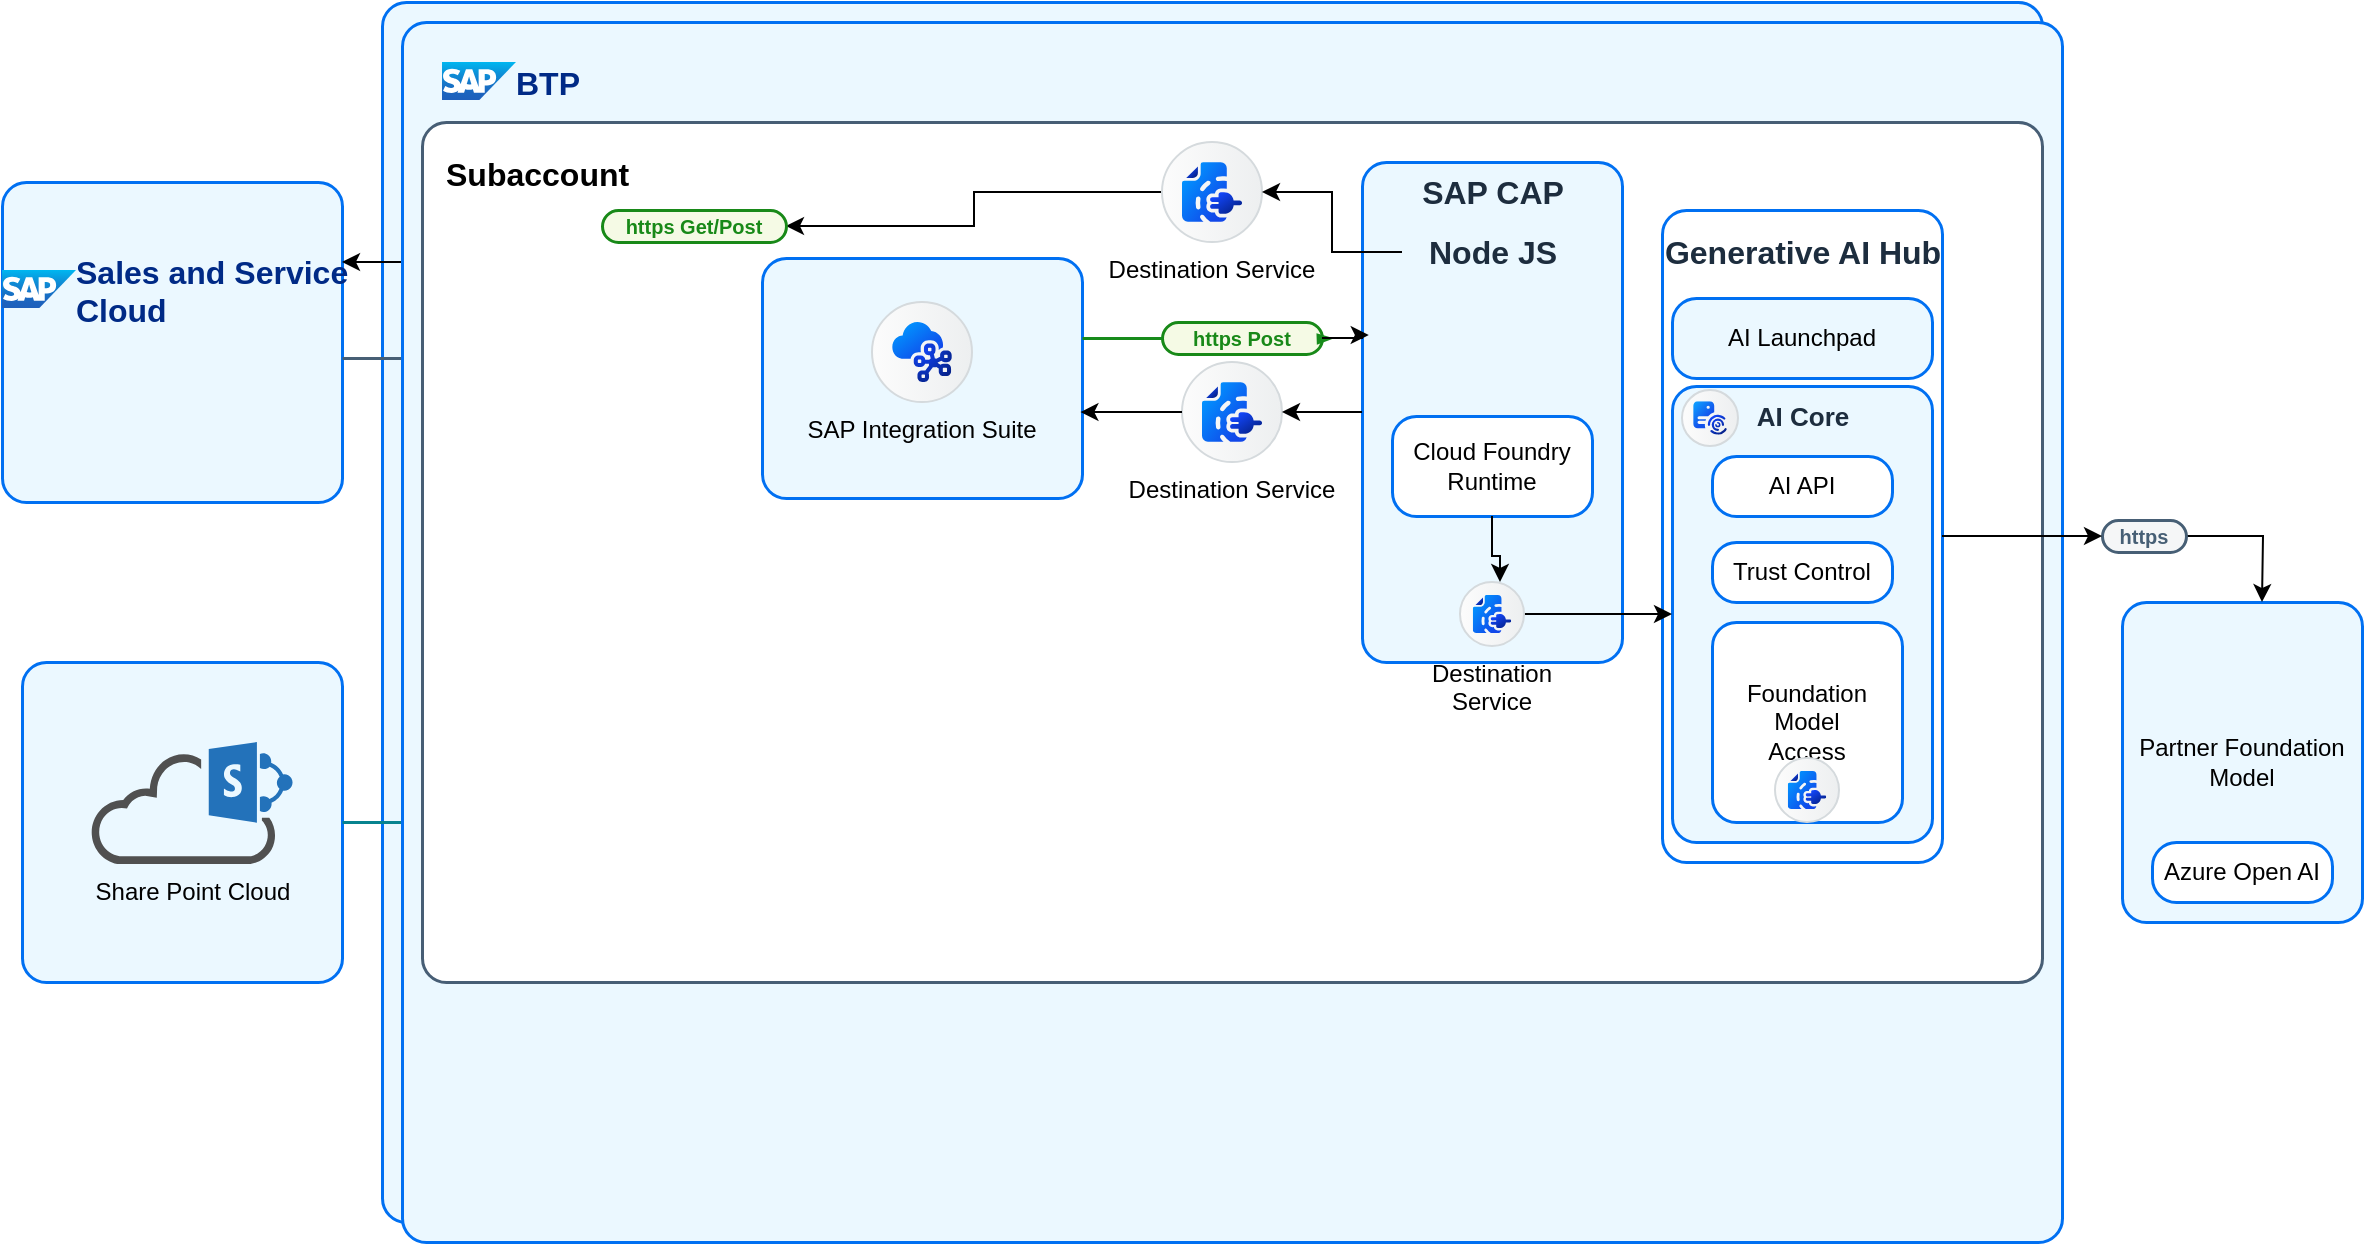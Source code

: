 <mxfile version="26.2.2">
  <diagram name="Page-1" id="Yag0mdinwdJECd6g6KUp">
    <mxGraphModel dx="1976" dy="1744" grid="1" gridSize="10" guides="1" tooltips="1" connect="1" arrows="1" fold="1" page="1" pageScale="1" pageWidth="850" pageHeight="1100" math="0" shadow="0">
      <root>
        <mxCell id="0" />
        <mxCell id="1" parent="0" />
        <mxCell id="W-08lDt5VjioLUpuFYYB-1" value="" style="rounded=1;whiteSpace=wrap;html=1;strokeColor=#0070F2;fillColor=#EBF8FF;arcSize=24;absoluteArcSize=1;imageWidth=64;imageHeight=64;strokeWidth=1.5;" vertex="1" parent="1">
          <mxGeometry x="-130" y="-170" width="830" height="610" as="geometry" />
        </mxCell>
        <mxCell id="W-08lDt5VjioLUpuFYYB-2" value="BTP" style="image;image=img/lib/sap/SAP_Logo.svg;editableCssRules=.*;part=1;verticalLabelPosition=middle;labelBackgroundColor=none;verticalAlign=middle;imageAspect=0;labelPosition=right;align=left;fontSize=16;fontStyle=1;spacingLeft=0;fontColor=#002A86;spacing=0;" vertex="1" parent="W-08lDt5VjioLUpuFYYB-1">
          <mxGeometry width="37" height="19" relative="1" as="geometry">
            <mxPoint x="20" y="20" as="offset" />
          </mxGeometry>
        </mxCell>
        <mxCell id="W-08lDt5VjioLUpuFYYB-3" value="Subaccount&lt;div&gt;&lt;br&gt;&lt;/div&gt;" style="rounded=1;whiteSpace=wrap;html=1;strokeColor=#475E75;fillColor=#ffffff;arcSize=24;absoluteArcSize=1;imageWidth=64;imageHeight=64;strokeWidth=1.5;part=1;verticalAlign=top;align=left;fontSize=16;fontStyle=1;spacingLeft=10;spacingTop=10;" vertex="1" parent="W-08lDt5VjioLUpuFYYB-1">
          <mxGeometry x="10" y="50" width="810" height="430" as="geometry" />
        </mxCell>
        <mxCell id="W-08lDt5VjioLUpuFYYB-20" value="" style="rounded=1;whiteSpace=wrap;html=1;strokeColor=#0070F2;fillColor=#EBF8FF;arcSize=24;absoluteArcSize=1;imageWidth=64;imageHeight=64;strokeWidth=1.5;" vertex="1" parent="W-08lDt5VjioLUpuFYYB-1">
          <mxGeometry x="180" y="118" width="160" height="120" as="geometry" />
        </mxCell>
        <mxCell id="W-08lDt5VjioLUpuFYYB-22" value="SAP Integration Suite" style="shape=mxgraph.sap.icon;labelPosition=center;verticalLabelPosition=bottom;align=center;verticalAlign=top;strokeWidth=1;strokeColor=#D5DADD;fillColor=#EDEFF0;gradientColor=#FCFCFC;gradientDirection=west;aspect=fixed;SAPIcon=SAP_Integration_Suite_-_Cloud_Integration" vertex="1" parent="W-08lDt5VjioLUpuFYYB-1">
          <mxGeometry x="235" y="140" width="50" height="50" as="geometry" />
        </mxCell>
        <mxCell id="W-08lDt5VjioLUpuFYYB-32" value="" style="rounded=1;whiteSpace=wrap;html=1;strokeColor=#0070F2;fillColor=#EBF8FF;arcSize=24;absoluteArcSize=1;imageWidth=64;imageHeight=64;strokeWidth=1.5;" vertex="1" parent="W-08lDt5VjioLUpuFYYB-1">
          <mxGeometry x="480" y="70" width="130" height="250" as="geometry" />
        </mxCell>
        <mxCell id="W-08lDt5VjioLUpuFYYB-99" style="edgeStyle=orthogonalEdgeStyle;rounded=0;orthogonalLoop=1;jettySize=auto;html=1;entryX=1;entryY=0.5;entryDx=0;entryDy=0;" edge="1" parent="W-08lDt5VjioLUpuFYYB-1" source="W-08lDt5VjioLUpuFYYB-50" target="W-08lDt5VjioLUpuFYYB-86">
          <mxGeometry relative="1" as="geometry" />
        </mxCell>
        <mxCell id="W-08lDt5VjioLUpuFYYB-50" value="Destination Service" style="shape=mxgraph.sap.icon;labelPosition=center;verticalLabelPosition=bottom;align=center;verticalAlign=top;strokeWidth=1;strokeColor=#D5DADD;fillColor=#EDEFF0;gradientColor=#FCFCFC;gradientDirection=west;aspect=fixed;SAPIcon=SAP_Destination_service" vertex="1" parent="W-08lDt5VjioLUpuFYYB-1">
          <mxGeometry x="380" y="60" width="50" height="50" as="geometry" />
        </mxCell>
        <mxCell id="W-08lDt5VjioLUpuFYYB-54" value="Destination Service" style="shape=mxgraph.sap.icon;labelPosition=center;verticalLabelPosition=bottom;align=center;verticalAlign=top;strokeWidth=1;strokeColor=#D5DADD;fillColor=#EDEFF0;gradientColor=#FCFCFC;gradientDirection=west;aspect=fixed;SAPIcon=SAP_Destination_service" vertex="1" parent="W-08lDt5VjioLUpuFYYB-1">
          <mxGeometry x="390" y="170" width="50" height="50" as="geometry" />
        </mxCell>
        <mxCell id="W-08lDt5VjioLUpuFYYB-57" value="&lt;b style=&quot;font-family: arial; font-size: 16px;&quot;&gt;SAP CAP&lt;/b&gt;" style="text;html=1;align=center;verticalAlign=middle;resizable=0;points=[[0,0.5,0,0,0],[0.5,0,0,0,0],[0.5,1,0,0,0],[1,0.5,0,0,0]];autosize=1;strokeColor=none;fillColor=none;fontSize=12;fontColor=#1D2D3E;fontFamily=Helvetica;" vertex="1" parent="W-08lDt5VjioLUpuFYYB-1">
          <mxGeometry x="500" y="70" width="90" height="30" as="geometry" />
        </mxCell>
        <mxCell id="W-08lDt5VjioLUpuFYYB-104" style="edgeStyle=orthogonalEdgeStyle;rounded=0;orthogonalLoop=1;jettySize=auto;html=1;" edge="1" parent="W-08lDt5VjioLUpuFYYB-1" source="W-08lDt5VjioLUpuFYYB-60" target="W-08lDt5VjioLUpuFYYB-50">
          <mxGeometry relative="1" as="geometry" />
        </mxCell>
        <mxCell id="W-08lDt5VjioLUpuFYYB-60" value="&lt;font face=&quot;arial&quot; style=&quot;font-size: 16px;&quot;&gt;&lt;b style=&quot;font-size: 16px;&quot;&gt;Node JS&lt;/b&gt;&lt;/font&gt;" style="text;html=1;align=center;verticalAlign=middle;resizable=0;points=[[0,0.5,0,0,0],[0.5,0,0,0,0],[0.5,1,0,0,0],[1,0.5,0,0,0]];autosize=1;strokeColor=none;fillColor=none;fontSize=12;fontColor=#1D2D3E;fontFamily=Helvetica;" vertex="1" parent="W-08lDt5VjioLUpuFYYB-1">
          <mxGeometry x="500" y="100" width="90" height="30" as="geometry" />
        </mxCell>
        <mxCell id="W-08lDt5VjioLUpuFYYB-67" value="&lt;p style=&quot;line-height: 114%;&quot;&gt;&lt;font color=&quot;#188918&quot; size=&quot;1&quot;&gt;&lt;b style=&quot;&quot;&gt;https Post&lt;/b&gt;&lt;/font&gt;&lt;/p&gt;" style="rounded=1;whiteSpace=wrap;html=1;arcSize=50;strokeColor=#188918;fillColor=#f5fae5;fontColor=#266f3a;strokeWidth=1.5;" vertex="1" parent="W-08lDt5VjioLUpuFYYB-1">
          <mxGeometry x="380" y="150" width="80" height="16" as="geometry" />
        </mxCell>
        <mxCell id="W-08lDt5VjioLUpuFYYB-68" value="" style="endArrow=none;html=1;rounded=0;entryX=0;entryY=0.5;entryDx=0;entryDy=0;strokeColor=#178b1b;strokeWidth=1.5;" edge="1" target="W-08lDt5VjioLUpuFYYB-67" parent="W-08lDt5VjioLUpuFYYB-1">
          <mxGeometry width="50" height="50" relative="1" as="geometry">
            <mxPoint x="340" y="158" as="sourcePoint" />
            <mxPoint x="400" y="148" as="targetPoint" />
          </mxGeometry>
        </mxCell>
        <mxCell id="W-08lDt5VjioLUpuFYYB-69" value="" style="endArrow=blockThin;html=1;rounded=0;entryX=0;entryY=0.5;entryDx=0;entryDy=0;strokeColor=#178b1b;strokeWidth=1.5;exitX=1.015;exitY=0.505;exitDx=0;exitDy=0;exitPerimeter=0;endFill=1;endSize=4;startSize=4;" edge="1" source="W-08lDt5VjioLUpuFYYB-67" parent="W-08lDt5VjioLUpuFYYB-1">
          <mxGeometry width="50" height="50" relative="1" as="geometry">
            <mxPoint x="425" y="157.95" as="sourcePoint" />
            <mxPoint x="465" y="157.95" as="targetPoint" />
          </mxGeometry>
        </mxCell>
        <mxCell id="W-08lDt5VjioLUpuFYYB-86" value="&lt;p style=&quot;line-height: 114%;&quot;&gt;&lt;font size=&quot;1&quot; color=&quot;#188918&quot;&gt;&lt;b&gt;https Get/Post&lt;/b&gt;&lt;/font&gt;&lt;/p&gt;" style="rounded=1;whiteSpace=wrap;html=1;arcSize=50;strokeColor=#188918;fillColor=#f5fae5;fontColor=#266f3a;strokeWidth=1.5;" vertex="1" parent="W-08lDt5VjioLUpuFYYB-1">
          <mxGeometry x="100" y="94" width="91.99" height="16" as="geometry" />
        </mxCell>
        <mxCell id="W-08lDt5VjioLUpuFYYB-98" style="edgeStyle=orthogonalEdgeStyle;rounded=0;orthogonalLoop=1;jettySize=auto;html=1;entryX=0.026;entryY=0.346;entryDx=0;entryDy=0;entryPerimeter=0;" edge="1" parent="W-08lDt5VjioLUpuFYYB-1" source="W-08lDt5VjioLUpuFYYB-67" target="W-08lDt5VjioLUpuFYYB-32">
          <mxGeometry relative="1" as="geometry" />
        </mxCell>
        <mxCell id="W-08lDt5VjioLUpuFYYB-100" style="edgeStyle=orthogonalEdgeStyle;rounded=0;orthogonalLoop=1;jettySize=auto;html=1;entryX=1;entryY=0.5;entryDx=0;entryDy=0;entryPerimeter=0;" edge="1" parent="W-08lDt5VjioLUpuFYYB-1" source="W-08lDt5VjioLUpuFYYB-32" target="W-08lDt5VjioLUpuFYYB-54">
          <mxGeometry relative="1" as="geometry" />
        </mxCell>
        <mxCell id="W-08lDt5VjioLUpuFYYB-103" style="edgeStyle=orthogonalEdgeStyle;rounded=0;orthogonalLoop=1;jettySize=auto;html=1;entryX=0.995;entryY=0.642;entryDx=0;entryDy=0;entryPerimeter=0;" edge="1" parent="W-08lDt5VjioLUpuFYYB-1" source="W-08lDt5VjioLUpuFYYB-54" target="W-08lDt5VjioLUpuFYYB-20">
          <mxGeometry relative="1" as="geometry" />
        </mxCell>
        <mxCell id="W-08lDt5VjioLUpuFYYB-108" value="" style="rounded=1;whiteSpace=wrap;html=1;strokeColor=#0070F2;fillColor=#ffffff;arcSize=24;absoluteArcSize=1;imageWidth=64;imageHeight=64;strokeWidth=1.5;" vertex="1" parent="W-08lDt5VjioLUpuFYYB-1">
          <mxGeometry x="630" y="94" width="140" height="326" as="geometry" />
        </mxCell>
        <mxCell id="W-08lDt5VjioLUpuFYYB-109" value="&lt;b style=&quot;font-family: arial; font-size: 16px;&quot;&gt;Generative AI Hub&lt;/b&gt;" style="text;html=1;align=center;verticalAlign=middle;resizable=0;points=[[0,0.5,0,0,0],[0.5,0,0,0,0],[0.5,1,0,0,0],[1,0.5,0,0,0]];autosize=1;strokeColor=none;fillColor=none;fontSize=12;fontColor=#1D2D3E;fontFamily=Helvetica;" vertex="1" parent="W-08lDt5VjioLUpuFYYB-1">
          <mxGeometry x="620" y="100" width="160" height="30" as="geometry" />
        </mxCell>
        <mxCell id="W-08lDt5VjioLUpuFYYB-110" value="AI Launchpad" style="rounded=1;whiteSpace=wrap;html=1;strokeColor=#0070F2;fillColor=#EBF8FF;arcSize=24;absoluteArcSize=1;imageWidth=64;imageHeight=64;strokeWidth=1.5;" vertex="1" parent="W-08lDt5VjioLUpuFYYB-1">
          <mxGeometry x="635" y="138" width="130" height="40" as="geometry" />
        </mxCell>
        <mxCell id="W-08lDt5VjioLUpuFYYB-111" value="" style="rounded=1;whiteSpace=wrap;html=1;strokeColor=#0070F2;fillColor=#EBF8FF;arcSize=24;absoluteArcSize=1;imageWidth=64;imageHeight=64;strokeWidth=1.5;" vertex="1" parent="W-08lDt5VjioLUpuFYYB-1">
          <mxGeometry x="635" y="182" width="130" height="228" as="geometry" />
        </mxCell>
        <mxCell id="W-08lDt5VjioLUpuFYYB-112" value="&lt;font face=&quot;arial&quot; style=&quot;font-size: 13px;&quot;&gt;&lt;b style=&quot;&quot;&gt;AI Core&lt;/b&gt;&lt;/font&gt;" style="text;html=1;align=center;verticalAlign=middle;resizable=0;points=[[0,0.5,0,0,0],[0.5,0,0,0,0],[0.5,1,0,0,0],[1,0.5,0,0,0]];autosize=1;strokeColor=none;fillColor=none;fontSize=12;fontColor=#1D2D3E;fontFamily=Helvetica;" vertex="1" parent="W-08lDt5VjioLUpuFYYB-1">
          <mxGeometry x="665" y="182" width="70" height="30" as="geometry" />
        </mxCell>
        <mxCell id="W-08lDt5VjioLUpuFYYB-113" value="" style="shape=mxgraph.sap.icon;labelPosition=center;verticalLabelPosition=bottom;align=center;verticalAlign=top;strokeWidth=1;strokeColor=#D5DADD;fillColor=#EDEFF0;gradientColor=#FCFCFC;gradientDirection=west;aspect=fixed;SAPIcon=SAP_AI_Core" vertex="1" parent="W-08lDt5VjioLUpuFYYB-1">
          <mxGeometry x="640" y="184" width="28" height="28" as="geometry" />
        </mxCell>
        <mxCell id="W-08lDt5VjioLUpuFYYB-115" value="AI API" style="rounded=1;whiteSpace=wrap;html=1;strokeColor=#0070F2;fillColor=#ffffff;arcSize=24;absoluteArcSize=1;imageWidth=64;imageHeight=64;strokeWidth=1.5;" vertex="1" parent="W-08lDt5VjioLUpuFYYB-1">
          <mxGeometry x="655" y="217" width="90" height="30" as="geometry" />
        </mxCell>
        <mxCell id="W-08lDt5VjioLUpuFYYB-116" value="Trust Control" style="rounded=1;whiteSpace=wrap;html=1;strokeColor=#0070F2;fillColor=#ffffff;arcSize=24;absoluteArcSize=1;imageWidth=64;imageHeight=64;strokeWidth=1.5;" vertex="1" parent="W-08lDt5VjioLUpuFYYB-1">
          <mxGeometry x="655" y="260" width="90" height="30" as="geometry" />
        </mxCell>
        <mxCell id="W-08lDt5VjioLUpuFYYB-117" value="Foundation&lt;br&gt;Model&lt;br&gt;Access" style="rounded=1;whiteSpace=wrap;html=1;strokeColor=#0070F2;fillColor=#ffffff;arcSize=24;absoluteArcSize=1;imageWidth=64;imageHeight=64;strokeWidth=1.5;" vertex="1" parent="W-08lDt5VjioLUpuFYYB-1">
          <mxGeometry x="655" y="300" width="95" height="100" as="geometry" />
        </mxCell>
        <mxCell id="W-08lDt5VjioLUpuFYYB-118" value="" style="shape=mxgraph.sap.icon;labelPosition=center;verticalLabelPosition=bottom;align=center;verticalAlign=top;strokeWidth=1;strokeColor=#D5DADD;fillColor=#EDEFF0;gradientColor=#FCFCFC;gradientDirection=west;aspect=fixed;SAPIcon=SAP_Destination_service" vertex="1" parent="W-08lDt5VjioLUpuFYYB-1">
          <mxGeometry x="686.5" y="368" width="32" height="32" as="geometry" />
        </mxCell>
        <mxCell id="W-08lDt5VjioLUpuFYYB-23" value="" style="rounded=1;whiteSpace=wrap;html=1;strokeColor=#0070F2;fillColor=#EBF8FF;arcSize=24;absoluteArcSize=1;imageWidth=64;imageHeight=64;strokeWidth=1.5;" vertex="1" parent="1">
          <mxGeometry x="-320" y="-80" width="170" height="160" as="geometry" />
        </mxCell>
        <mxCell id="W-08lDt5VjioLUpuFYYB-25" value="&lt;p style=&quot;line-height: 114%;&quot;&gt;&lt;font color=&quot;#475f75&quot; size=&quot;1&quot;&gt;&lt;b style=&quot;&quot;&gt;https Post&lt;/b&gt;&lt;/font&gt;&lt;/p&gt;" style="rounded=1;whiteSpace=wrap;html=1;arcSize=50;strokeColor=#475f75;fillColor=#f5f6f7;fontColor=#266f3a;strokeWidth=1.5;" vertex="1" parent="1">
          <mxGeometry x="-110" width="110" height="16" as="geometry" />
        </mxCell>
        <mxCell id="W-08lDt5VjioLUpuFYYB-26" value="" style="endArrow=none;html=1;rounded=0;entryX=0;entryY=0.5;entryDx=0;entryDy=0;strokeColor=#475f75;strokeWidth=1.5;" edge="1" target="W-08lDt5VjioLUpuFYYB-25" parent="1">
          <mxGeometry width="50" height="50" relative="1" as="geometry">
            <mxPoint x="-150" y="8" as="sourcePoint" />
            <mxPoint x="-90" y="-2" as="targetPoint" />
          </mxGeometry>
        </mxCell>
        <mxCell id="W-08lDt5VjioLUpuFYYB-27" value="" style="endArrow=blockThin;html=1;rounded=0;strokeColor=#475f75;strokeWidth=1.5;exitX=1.015;exitY=0.505;exitDx=0;exitDy=0;exitPerimeter=0;endFill=1;endSize=4;startSize=4;" edge="1" source="W-08lDt5VjioLUpuFYYB-25" parent="1" target="W-08lDt5VjioLUpuFYYB-20">
          <mxGeometry width="50" height="50" relative="1" as="geometry">
            <mxPoint x="-65" y="7.95" as="sourcePoint" />
            <mxPoint x="-25" y="7.95" as="targetPoint" />
          </mxGeometry>
        </mxCell>
        <mxCell id="W-08lDt5VjioLUpuFYYB-31" value="Sales and Service&#xa;Cloud" style="image;image=img/lib/sap/SAP_Logo.svg;editableCssRules=.*;verticalLabelPosition=middle;labelBackgroundColor=none;verticalAlign=middle;imageAspect=0;labelPosition=right;align=left;fontSize=16;fontStyle=1;spacingLeft=0;fontColor=#002A86;spacing=0;" vertex="1" parent="1">
          <mxGeometry x="-320" y="-36" width="37" height="19" as="geometry" />
        </mxCell>
        <mxCell id="W-08lDt5VjioLUpuFYYB-38" value="" style="rounded=1;whiteSpace=wrap;html=1;strokeColor=#0070F2;fillColor=#EBF8FF;arcSize=24;absoluteArcSize=1;imageWidth=64;imageHeight=64;strokeWidth=1.5;" vertex="1" parent="1">
          <mxGeometry x="-310" y="160" width="160" height="160" as="geometry" />
        </mxCell>
        <mxCell id="W-08lDt5VjioLUpuFYYB-36" value="Share Point Cloud" style="sketch=0;pointerEvents=1;shadow=0;dashed=0;html=1;strokeColor=none;fillColor=#505050;labelPosition=center;verticalLabelPosition=bottom;outlineConnect=0;verticalAlign=top;align=center;shape=mxgraph.office.clouds.cloud_sharepoint;" vertex="1" parent="1">
          <mxGeometry x="-275.5" y="200" width="101" height="61" as="geometry" />
        </mxCell>
        <mxCell id="W-08lDt5VjioLUpuFYYB-39" value="&lt;p style=&quot;line-height: 114%;&quot;&gt;&lt;font color=&quot;#07838f&quot; size=&quot;1&quot;&gt;&lt;b style=&quot;&quot;&gt;https Get&lt;/b&gt;&lt;/font&gt;&lt;/p&gt;" style="rounded=1;whiteSpace=wrap;html=1;arcSize=50;strokeColor=#07838f;fillColor=#dafdf5;fontColor=#266f3a;strokeWidth=1.5;" vertex="1" parent="1">
          <mxGeometry x="-90" y="232" width="100" height="16" as="geometry" />
        </mxCell>
        <mxCell id="W-08lDt5VjioLUpuFYYB-40" value="" style="endArrow=none;html=1;rounded=0;entryX=0;entryY=0.5;entryDx=0;entryDy=0;strokeColor=#07838f;strokeWidth=1.5;" edge="1" target="W-08lDt5VjioLUpuFYYB-39" parent="1">
          <mxGeometry width="50" height="50" relative="1" as="geometry">
            <mxPoint x="-130" y="240" as="sourcePoint" />
            <mxPoint x="-70" y="230" as="targetPoint" />
            <Array as="points">
              <mxPoint x="-150" y="240" />
            </Array>
          </mxGeometry>
        </mxCell>
        <mxCell id="W-08lDt5VjioLUpuFYYB-74" style="edgeStyle=orthogonalEdgeStyle;rounded=0;orthogonalLoop=1;jettySize=auto;html=1;entryX=1;entryY=0.5;entryDx=0;entryDy=0;" edge="1" parent="1" source="W-08lDt5VjioLUpuFYYB-20" target="W-08lDt5VjioLUpuFYYB-39">
          <mxGeometry relative="1" as="geometry" />
        </mxCell>
        <mxCell id="W-08lDt5VjioLUpuFYYB-106" style="edgeStyle=orthogonalEdgeStyle;rounded=0;orthogonalLoop=1;jettySize=auto;html=1;entryX=1;entryY=0.25;entryDx=0;entryDy=0;" edge="1" parent="1" source="W-08lDt5VjioLUpuFYYB-86" target="W-08lDt5VjioLUpuFYYB-23">
          <mxGeometry relative="1" as="geometry" />
        </mxCell>
        <mxCell id="W-08lDt5VjioLUpuFYYB-119" value="Partner Foundation&lt;br&gt;Model" style="rounded=1;whiteSpace=wrap;html=1;strokeColor=#0070F2;fillColor=#EBF8FF;arcSize=24;absoluteArcSize=1;imageWidth=64;imageHeight=64;strokeWidth=1.5;" vertex="1" parent="1">
          <mxGeometry x="740" y="130" width="120" height="160" as="geometry" />
        </mxCell>
        <mxCell id="W-08lDt5VjioLUpuFYYB-120" value="" style="rounded=1;whiteSpace=wrap;html=1;strokeColor=#0070F2;fillColor=#EBF8FF;arcSize=24;absoluteArcSize=1;imageWidth=64;imageHeight=64;strokeWidth=1.5;" vertex="1" parent="1">
          <mxGeometry x="-120" y="-160" width="830" height="610" as="geometry" />
        </mxCell>
        <mxCell id="W-08lDt5VjioLUpuFYYB-121" value="BTP" style="image;image=img/lib/sap/SAP_Logo.svg;editableCssRules=.*;part=1;verticalLabelPosition=middle;labelBackgroundColor=none;verticalAlign=middle;imageAspect=0;labelPosition=right;align=left;fontSize=16;fontStyle=1;spacingLeft=0;fontColor=#002A86;spacing=0;" vertex="1" parent="W-08lDt5VjioLUpuFYYB-120">
          <mxGeometry width="37" height="19" relative="1" as="geometry">
            <mxPoint x="20" y="20" as="offset" />
          </mxGeometry>
        </mxCell>
        <mxCell id="W-08lDt5VjioLUpuFYYB-122" value="Subaccount&lt;div&gt;&lt;br&gt;&lt;/div&gt;" style="rounded=1;whiteSpace=wrap;html=1;strokeColor=#475E75;fillColor=#ffffff;arcSize=24;absoluteArcSize=1;imageWidth=64;imageHeight=64;strokeWidth=1.5;part=1;verticalAlign=top;align=left;fontSize=16;fontStyle=1;spacingLeft=10;spacingTop=10;" vertex="1" parent="W-08lDt5VjioLUpuFYYB-120">
          <mxGeometry x="10" y="50" width="810" height="430" as="geometry" />
        </mxCell>
        <mxCell id="W-08lDt5VjioLUpuFYYB-123" value="" style="rounded=1;whiteSpace=wrap;html=1;strokeColor=#0070F2;fillColor=#EBF8FF;arcSize=24;absoluteArcSize=1;imageWidth=64;imageHeight=64;strokeWidth=1.5;" vertex="1" parent="W-08lDt5VjioLUpuFYYB-120">
          <mxGeometry x="180" y="118" width="160" height="120" as="geometry" />
        </mxCell>
        <mxCell id="W-08lDt5VjioLUpuFYYB-124" value="SAP Integration Suite" style="shape=mxgraph.sap.icon;labelPosition=center;verticalLabelPosition=bottom;align=center;verticalAlign=top;strokeWidth=1;strokeColor=#D5DADD;fillColor=#EDEFF0;gradientColor=#FCFCFC;gradientDirection=west;aspect=fixed;SAPIcon=SAP_Integration_Suite_-_Cloud_Integration" vertex="1" parent="W-08lDt5VjioLUpuFYYB-120">
          <mxGeometry x="235" y="140" width="50" height="50" as="geometry" />
        </mxCell>
        <mxCell id="W-08lDt5VjioLUpuFYYB-125" value="" style="rounded=1;whiteSpace=wrap;html=1;strokeColor=#0070F2;fillColor=#EBF8FF;arcSize=24;absoluteArcSize=1;imageWidth=64;imageHeight=64;strokeWidth=1.5;" vertex="1" parent="W-08lDt5VjioLUpuFYYB-120">
          <mxGeometry x="480" y="70" width="130" height="250" as="geometry" />
        </mxCell>
        <mxCell id="W-08lDt5VjioLUpuFYYB-126" style="edgeStyle=orthogonalEdgeStyle;rounded=0;orthogonalLoop=1;jettySize=auto;html=1;entryX=1;entryY=0.5;entryDx=0;entryDy=0;" edge="1" parent="W-08lDt5VjioLUpuFYYB-120" source="W-08lDt5VjioLUpuFYYB-127" target="W-08lDt5VjioLUpuFYYB-135">
          <mxGeometry relative="1" as="geometry" />
        </mxCell>
        <mxCell id="W-08lDt5VjioLUpuFYYB-127" value="Destination Service" style="shape=mxgraph.sap.icon;labelPosition=center;verticalLabelPosition=bottom;align=center;verticalAlign=top;strokeWidth=1;strokeColor=#D5DADD;fillColor=#EDEFF0;gradientColor=#FCFCFC;gradientDirection=west;aspect=fixed;SAPIcon=SAP_Destination_service" vertex="1" parent="W-08lDt5VjioLUpuFYYB-120">
          <mxGeometry x="380" y="60" width="50" height="50" as="geometry" />
        </mxCell>
        <mxCell id="W-08lDt5VjioLUpuFYYB-128" value="Destination Service" style="shape=mxgraph.sap.icon;labelPosition=center;verticalLabelPosition=bottom;align=center;verticalAlign=top;strokeWidth=1;strokeColor=#D5DADD;fillColor=#EDEFF0;gradientColor=#FCFCFC;gradientDirection=west;aspect=fixed;SAPIcon=SAP_Destination_service" vertex="1" parent="W-08lDt5VjioLUpuFYYB-120">
          <mxGeometry x="390" y="170" width="50" height="50" as="geometry" />
        </mxCell>
        <mxCell id="W-08lDt5VjioLUpuFYYB-129" value="&lt;b style=&quot;font-family: arial; font-size: 16px;&quot;&gt;SAP CAP&lt;/b&gt;" style="text;html=1;align=center;verticalAlign=middle;resizable=0;points=[[0,0.5,0,0,0],[0.5,0,0,0,0],[0.5,1,0,0,0],[1,0.5,0,0,0]];autosize=1;strokeColor=none;fillColor=none;fontSize=12;fontColor=#1D2D3E;fontFamily=Helvetica;" vertex="1" parent="W-08lDt5VjioLUpuFYYB-120">
          <mxGeometry x="500" y="70" width="90" height="30" as="geometry" />
        </mxCell>
        <mxCell id="W-08lDt5VjioLUpuFYYB-130" style="edgeStyle=orthogonalEdgeStyle;rounded=0;orthogonalLoop=1;jettySize=auto;html=1;" edge="1" parent="W-08lDt5VjioLUpuFYYB-120" source="W-08lDt5VjioLUpuFYYB-131" target="W-08lDt5VjioLUpuFYYB-127">
          <mxGeometry relative="1" as="geometry" />
        </mxCell>
        <mxCell id="W-08lDt5VjioLUpuFYYB-131" value="&lt;font face=&quot;arial&quot; style=&quot;font-size: 16px;&quot;&gt;&lt;b style=&quot;font-size: 16px;&quot;&gt;Node JS&lt;/b&gt;&lt;/font&gt;" style="text;html=1;align=center;verticalAlign=middle;resizable=0;points=[[0,0.5,0,0,0],[0.5,0,0,0,0],[0.5,1,0,0,0],[1,0.5,0,0,0]];autosize=1;strokeColor=none;fillColor=none;fontSize=12;fontColor=#1D2D3E;fontFamily=Helvetica;" vertex="1" parent="W-08lDt5VjioLUpuFYYB-120">
          <mxGeometry x="500" y="100" width="90" height="30" as="geometry" />
        </mxCell>
        <mxCell id="W-08lDt5VjioLUpuFYYB-132" value="&lt;p style=&quot;line-height: 114%;&quot;&gt;&lt;font color=&quot;#188918&quot; size=&quot;1&quot;&gt;&lt;b style=&quot;&quot;&gt;https Post&lt;/b&gt;&lt;/font&gt;&lt;/p&gt;" style="rounded=1;whiteSpace=wrap;html=1;arcSize=50;strokeColor=#188918;fillColor=#f5fae5;fontColor=#266f3a;strokeWidth=1.5;" vertex="1" parent="W-08lDt5VjioLUpuFYYB-120">
          <mxGeometry x="380" y="150" width="80" height="16" as="geometry" />
        </mxCell>
        <mxCell id="W-08lDt5VjioLUpuFYYB-133" value="" style="endArrow=none;html=1;rounded=0;entryX=0;entryY=0.5;entryDx=0;entryDy=0;strokeColor=#178b1b;strokeWidth=1.5;" edge="1" parent="W-08lDt5VjioLUpuFYYB-120" target="W-08lDt5VjioLUpuFYYB-132">
          <mxGeometry width="50" height="50" relative="1" as="geometry">
            <mxPoint x="340" y="158" as="sourcePoint" />
            <mxPoint x="400" y="148" as="targetPoint" />
          </mxGeometry>
        </mxCell>
        <mxCell id="W-08lDt5VjioLUpuFYYB-134" value="" style="endArrow=blockThin;html=1;rounded=0;entryX=0;entryY=0.5;entryDx=0;entryDy=0;strokeColor=#178b1b;strokeWidth=1.5;exitX=1.015;exitY=0.505;exitDx=0;exitDy=0;exitPerimeter=0;endFill=1;endSize=4;startSize=4;" edge="1" parent="W-08lDt5VjioLUpuFYYB-120" source="W-08lDt5VjioLUpuFYYB-132">
          <mxGeometry width="50" height="50" relative="1" as="geometry">
            <mxPoint x="425" y="157.95" as="sourcePoint" />
            <mxPoint x="465" y="157.95" as="targetPoint" />
          </mxGeometry>
        </mxCell>
        <mxCell id="W-08lDt5VjioLUpuFYYB-135" value="&lt;p style=&quot;line-height: 114%;&quot;&gt;&lt;font size=&quot;1&quot; color=&quot;#188918&quot;&gt;&lt;b&gt;https Get/Post&lt;/b&gt;&lt;/font&gt;&lt;/p&gt;" style="rounded=1;whiteSpace=wrap;html=1;arcSize=50;strokeColor=#188918;fillColor=#f5fae5;fontColor=#266f3a;strokeWidth=1.5;" vertex="1" parent="W-08lDt5VjioLUpuFYYB-120">
          <mxGeometry x="100" y="94" width="91.99" height="16" as="geometry" />
        </mxCell>
        <mxCell id="W-08lDt5VjioLUpuFYYB-136" style="edgeStyle=orthogonalEdgeStyle;rounded=0;orthogonalLoop=1;jettySize=auto;html=1;entryX=0.026;entryY=0.346;entryDx=0;entryDy=0;entryPerimeter=0;" edge="1" parent="W-08lDt5VjioLUpuFYYB-120" source="W-08lDt5VjioLUpuFYYB-132" target="W-08lDt5VjioLUpuFYYB-125">
          <mxGeometry relative="1" as="geometry" />
        </mxCell>
        <mxCell id="W-08lDt5VjioLUpuFYYB-137" style="edgeStyle=orthogonalEdgeStyle;rounded=0;orthogonalLoop=1;jettySize=auto;html=1;entryX=1;entryY=0.5;entryDx=0;entryDy=0;entryPerimeter=0;" edge="1" parent="W-08lDt5VjioLUpuFYYB-120" source="W-08lDt5VjioLUpuFYYB-125" target="W-08lDt5VjioLUpuFYYB-128">
          <mxGeometry relative="1" as="geometry" />
        </mxCell>
        <mxCell id="W-08lDt5VjioLUpuFYYB-138" style="edgeStyle=orthogonalEdgeStyle;rounded=0;orthogonalLoop=1;jettySize=auto;html=1;entryX=0.995;entryY=0.642;entryDx=0;entryDy=0;entryPerimeter=0;" edge="1" parent="W-08lDt5VjioLUpuFYYB-120" source="W-08lDt5VjioLUpuFYYB-128" target="W-08lDt5VjioLUpuFYYB-123">
          <mxGeometry relative="1" as="geometry" />
        </mxCell>
        <mxCell id="W-08lDt5VjioLUpuFYYB-139" value="" style="rounded=1;whiteSpace=wrap;html=1;strokeColor=#0070F2;fillColor=#ffffff;arcSize=24;absoluteArcSize=1;imageWidth=64;imageHeight=64;strokeWidth=1.5;" vertex="1" parent="W-08lDt5VjioLUpuFYYB-120">
          <mxGeometry x="630" y="94" width="140" height="326" as="geometry" />
        </mxCell>
        <mxCell id="W-08lDt5VjioLUpuFYYB-140" value="&lt;b style=&quot;font-family: arial; font-size: 16px;&quot;&gt;Generative AI Hub&lt;/b&gt;" style="text;html=1;align=center;verticalAlign=middle;resizable=0;points=[[0,0.5,0,0,0],[0.5,0,0,0,0],[0.5,1,0,0,0],[1,0.5,0,0,0]];autosize=1;strokeColor=none;fillColor=none;fontSize=12;fontColor=#1D2D3E;fontFamily=Helvetica;" vertex="1" parent="W-08lDt5VjioLUpuFYYB-120">
          <mxGeometry x="620" y="100" width="160" height="30" as="geometry" />
        </mxCell>
        <mxCell id="W-08lDt5VjioLUpuFYYB-141" value="AI Launchpad" style="rounded=1;whiteSpace=wrap;html=1;strokeColor=#0070F2;fillColor=#EBF8FF;arcSize=24;absoluteArcSize=1;imageWidth=64;imageHeight=64;strokeWidth=1.5;" vertex="1" parent="W-08lDt5VjioLUpuFYYB-120">
          <mxGeometry x="635" y="138" width="130" height="40" as="geometry" />
        </mxCell>
        <mxCell id="W-08lDt5VjioLUpuFYYB-142" value="" style="rounded=1;whiteSpace=wrap;html=1;strokeColor=#0070F2;fillColor=#EBF8FF;arcSize=24;absoluteArcSize=1;imageWidth=64;imageHeight=64;strokeWidth=1.5;" vertex="1" parent="W-08lDt5VjioLUpuFYYB-120">
          <mxGeometry x="635" y="182" width="130" height="228" as="geometry" />
        </mxCell>
        <mxCell id="W-08lDt5VjioLUpuFYYB-143" value="&lt;font face=&quot;arial&quot; style=&quot;font-size: 13px;&quot;&gt;&lt;b style=&quot;&quot;&gt;AI Core&lt;/b&gt;&lt;/font&gt;" style="text;html=1;align=center;verticalAlign=middle;resizable=0;points=[[0,0.5,0,0,0],[0.5,0,0,0,0],[0.5,1,0,0,0],[1,0.5,0,0,0]];autosize=1;strokeColor=none;fillColor=none;fontSize=12;fontColor=#1D2D3E;fontFamily=Helvetica;" vertex="1" parent="W-08lDt5VjioLUpuFYYB-120">
          <mxGeometry x="665" y="182" width="70" height="30" as="geometry" />
        </mxCell>
        <mxCell id="W-08lDt5VjioLUpuFYYB-144" value="" style="shape=mxgraph.sap.icon;labelPosition=center;verticalLabelPosition=bottom;align=center;verticalAlign=top;strokeWidth=1;strokeColor=#D5DADD;fillColor=#EDEFF0;gradientColor=#FCFCFC;gradientDirection=west;aspect=fixed;SAPIcon=SAP_AI_Core" vertex="1" parent="W-08lDt5VjioLUpuFYYB-120">
          <mxGeometry x="640" y="184" width="28" height="28" as="geometry" />
        </mxCell>
        <mxCell id="W-08lDt5VjioLUpuFYYB-145" value="AI API" style="rounded=1;whiteSpace=wrap;html=1;strokeColor=#0070F2;fillColor=#ffffff;arcSize=24;absoluteArcSize=1;imageWidth=64;imageHeight=64;strokeWidth=1.5;" vertex="1" parent="W-08lDt5VjioLUpuFYYB-120">
          <mxGeometry x="655" y="217" width="90" height="30" as="geometry" />
        </mxCell>
        <mxCell id="W-08lDt5VjioLUpuFYYB-146" value="Trust Control" style="rounded=1;whiteSpace=wrap;html=1;strokeColor=#0070F2;fillColor=#ffffff;arcSize=24;absoluteArcSize=1;imageWidth=64;imageHeight=64;strokeWidth=1.5;" vertex="1" parent="W-08lDt5VjioLUpuFYYB-120">
          <mxGeometry x="655" y="260" width="90" height="30" as="geometry" />
        </mxCell>
        <mxCell id="W-08lDt5VjioLUpuFYYB-147" value="Foundation&lt;br&gt;Model&lt;br&gt;Access" style="rounded=1;whiteSpace=wrap;html=1;strokeColor=#0070F2;fillColor=#ffffff;arcSize=24;absoluteArcSize=1;imageWidth=64;imageHeight=64;strokeWidth=1.5;" vertex="1" parent="W-08lDt5VjioLUpuFYYB-120">
          <mxGeometry x="655" y="300" width="95" height="100" as="geometry" />
        </mxCell>
        <mxCell id="W-08lDt5VjioLUpuFYYB-148" value="" style="shape=mxgraph.sap.icon;labelPosition=center;verticalLabelPosition=bottom;align=center;verticalAlign=top;strokeWidth=1;strokeColor=#D5DADD;fillColor=#EDEFF0;gradientColor=#FCFCFC;gradientDirection=west;aspect=fixed;SAPIcon=SAP_Destination_service" vertex="1" parent="W-08lDt5VjioLUpuFYYB-120">
          <mxGeometry x="686.5" y="368" width="32" height="32" as="geometry" />
        </mxCell>
        <mxCell id="W-08lDt5VjioLUpuFYYB-168" style="edgeStyle=orthogonalEdgeStyle;rounded=0;orthogonalLoop=1;jettySize=auto;html=1;entryX=0;entryY=0.5;entryDx=0;entryDy=0;" edge="1" parent="W-08lDt5VjioLUpuFYYB-120" source="W-08lDt5VjioLUpuFYYB-167" target="W-08lDt5VjioLUpuFYYB-142">
          <mxGeometry relative="1" as="geometry" />
        </mxCell>
        <mxCell id="W-08lDt5VjioLUpuFYYB-167" value="Destination &#xa;Service" style="shape=mxgraph.sap.icon;labelPosition=center;verticalLabelPosition=bottom;align=center;verticalAlign=top;strokeWidth=1;strokeColor=#D5DADD;fillColor=#EDEFF0;gradientColor=#FCFCFC;gradientDirection=west;aspect=fixed;SAPIcon=SAP_Destination_service" vertex="1" parent="W-08lDt5VjioLUpuFYYB-120">
          <mxGeometry x="529" y="280" width="32" height="32" as="geometry" />
        </mxCell>
        <mxCell id="W-08lDt5VjioLUpuFYYB-169" value="Cloud Foundry&lt;br&gt;Runtime" style="rounded=1;whiteSpace=wrap;html=1;strokeColor=#0070F2;fillColor=#ffffff;arcSize=24;absoluteArcSize=1;imageWidth=64;imageHeight=64;strokeWidth=1.5;" vertex="1" parent="W-08lDt5VjioLUpuFYYB-120">
          <mxGeometry x="495" y="197" width="100" height="50" as="geometry" />
        </mxCell>
        <mxCell id="W-08lDt5VjioLUpuFYYB-170" style="edgeStyle=orthogonalEdgeStyle;rounded=0;orthogonalLoop=1;jettySize=auto;html=1;entryX=0.625;entryY=0;entryDx=0;entryDy=0;entryPerimeter=0;" edge="1" parent="W-08lDt5VjioLUpuFYYB-120" source="W-08lDt5VjioLUpuFYYB-169" target="W-08lDt5VjioLUpuFYYB-167">
          <mxGeometry relative="1" as="geometry" />
        </mxCell>
        <mxCell id="W-08lDt5VjioLUpuFYYB-149" value="Azure Open AI" style="rounded=1;whiteSpace=wrap;html=1;strokeColor=#0070F2;fillColor=#ffffff;arcSize=24;absoluteArcSize=1;imageWidth=64;imageHeight=64;strokeWidth=1.5;" vertex="1" parent="1">
          <mxGeometry x="755" y="250" width="90" height="30" as="geometry" />
        </mxCell>
        <mxCell id="W-08lDt5VjioLUpuFYYB-166" style="edgeStyle=orthogonalEdgeStyle;rounded=0;orthogonalLoop=1;jettySize=auto;html=1;" edge="1" parent="1" source="W-08lDt5VjioLUpuFYYB-158">
          <mxGeometry relative="1" as="geometry">
            <mxPoint x="810" y="130" as="targetPoint" />
          </mxGeometry>
        </mxCell>
        <mxCell id="W-08lDt5VjioLUpuFYYB-158" value="&lt;p style=&quot;line-height: 114%;&quot;&gt;&lt;font color=&quot;#475f75&quot; size=&quot;1&quot;&gt;&lt;b style=&quot;&quot;&gt;https&lt;/b&gt;&lt;/font&gt;&lt;/p&gt;" style="rounded=1;whiteSpace=wrap;html=1;arcSize=50;strokeColor=#475f75;fillColor=#f5f6f7;fontColor=#266f3a;strokeWidth=1.5;" vertex="1" parent="1">
          <mxGeometry x="730" y="89" width="41.99" height="16" as="geometry" />
        </mxCell>
        <mxCell id="W-08lDt5VjioLUpuFYYB-162" style="edgeStyle=orthogonalEdgeStyle;rounded=0;orthogonalLoop=1;jettySize=auto;html=1;entryX=0;entryY=0.5;entryDx=0;entryDy=0;" edge="1" parent="1" source="W-08lDt5VjioLUpuFYYB-139" target="W-08lDt5VjioLUpuFYYB-158">
          <mxGeometry relative="1" as="geometry" />
        </mxCell>
      </root>
    </mxGraphModel>
  </diagram>
</mxfile>

